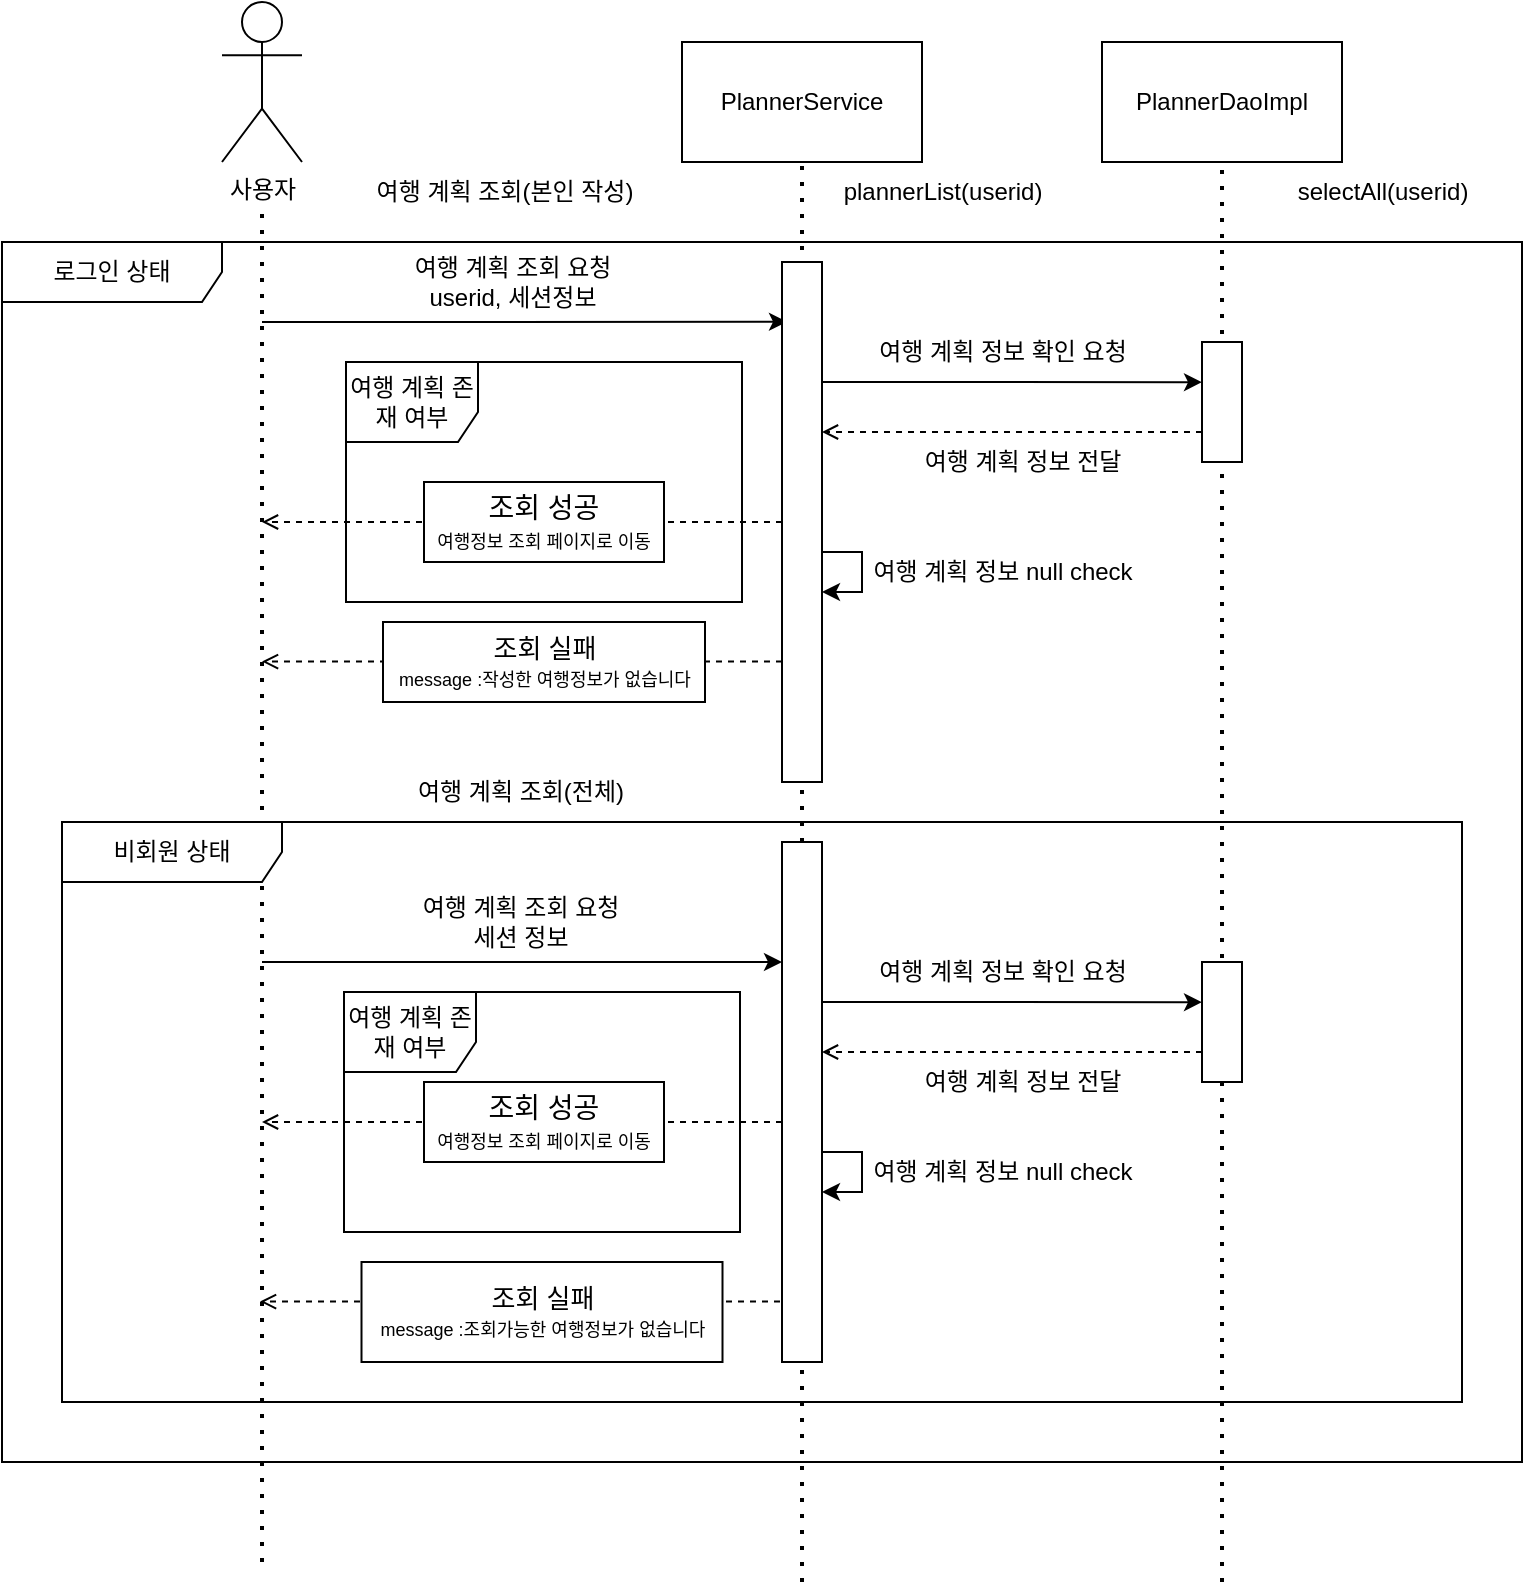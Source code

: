 <mxfile version="24.8.6" pages="2">
  <diagram name="페이지-1" id="Nfai-yFpdl8lFwudirBK">
    <mxGraphModel dx="1434" dy="780" grid="1" gridSize="10" guides="1" tooltips="1" connect="1" arrows="1" fold="1" page="1" pageScale="1" pageWidth="827" pageHeight="1169" math="0" shadow="0">
      <root>
        <mxCell id="0" />
        <mxCell id="1" parent="0" />
        <mxCell id="1O64mJNsocr18IeTswXn-27" value="" style="endArrow=none;dashed=1;html=1;dashPattern=1 3;strokeWidth=2;rounded=0;entryX=0.5;entryY=1;entryDx=0;entryDy=0;" edge="1" parent="1" target="EB5yxiJkmNpRtnvnN5DQ-11">
          <mxGeometry width="50" height="50" relative="1" as="geometry">
            <mxPoint x="700" y="950" as="sourcePoint" />
            <mxPoint x="730" y="350" as="targetPoint" />
          </mxGeometry>
        </mxCell>
        <mxCell id="EB5yxiJkmNpRtnvnN5DQ-1" value="사용자" style="shape=umlActor;verticalLabelPosition=bottom;verticalAlign=top;html=1;outlineConnect=0;" parent="1" vertex="1">
          <mxGeometry x="200" y="160" width="40" height="80" as="geometry" />
        </mxCell>
        <mxCell id="EB5yxiJkmNpRtnvnN5DQ-2" value="" style="endArrow=none;dashed=1;html=1;dashPattern=1 3;strokeWidth=2;rounded=0;" parent="1" edge="1">
          <mxGeometry width="50" height="50" relative="1" as="geometry">
            <mxPoint x="220" y="940" as="sourcePoint" />
            <mxPoint x="220" y="260" as="targetPoint" />
          </mxGeometry>
        </mxCell>
        <mxCell id="EB5yxiJkmNpRtnvnN5DQ-6" value="PlannerService" style="rounded=0;whiteSpace=wrap;html=1;" parent="1" vertex="1">
          <mxGeometry x="430" y="180" width="120" height="60" as="geometry" />
        </mxCell>
        <mxCell id="EB5yxiJkmNpRtnvnN5DQ-11" value="PlannerDaoImpl" style="rounded=0;whiteSpace=wrap;html=1;" parent="1" vertex="1">
          <mxGeometry x="640" y="180" width="120" height="60" as="geometry" />
        </mxCell>
        <mxCell id="Lxr2ecq7bs_axtGGOxlW-1" value="여행 계획 조회(본인 작성)" style="text;html=1;align=center;verticalAlign=middle;resizable=0;points=[];autosize=1;strokeColor=none;fillColor=none;" vertex="1" parent="1">
          <mxGeometry x="261" y="240" width="160" height="30" as="geometry" />
        </mxCell>
        <mxCell id="Lxr2ecq7bs_axtGGOxlW-2" value="여행 계획 존재 여부" style="shape=umlFrame;whiteSpace=wrap;html=1;pointerEvents=0;width=66;height=40;" vertex="1" parent="1">
          <mxGeometry x="262" y="340" width="198" height="120" as="geometry" />
        </mxCell>
        <mxCell id="1O64mJNsocr18IeTswXn-1" value="로그인 상태" style="shape=umlFrame;whiteSpace=wrap;html=1;pointerEvents=0;width=110;height=30;" vertex="1" parent="1">
          <mxGeometry x="90" y="280" width="760" height="610" as="geometry" />
        </mxCell>
        <mxCell id="1O64mJNsocr18IeTswXn-2" value="비회원 상태" style="shape=umlFrame;whiteSpace=wrap;html=1;pointerEvents=0;width=110;height=30;" vertex="1" parent="1">
          <mxGeometry x="120" y="570" width="700" height="290" as="geometry" />
        </mxCell>
        <mxCell id="1O64mJNsocr18IeTswXn-3" value="" style="endArrow=classic;html=1;rounded=0;entryX=0.125;entryY=0.115;entryDx=0;entryDy=0;entryPerimeter=0;" edge="1" parent="1" target="EB5yxiJkmNpRtnvnN5DQ-8">
          <mxGeometry width="50" height="50" relative="1" as="geometry">
            <mxPoint x="220" y="320" as="sourcePoint" />
            <mxPoint x="780" y="440" as="targetPoint" />
          </mxGeometry>
        </mxCell>
        <mxCell id="1O64mJNsocr18IeTswXn-4" value="여행 계획 조회 요청&lt;div&gt;userid, 세션정보&lt;/div&gt;" style="text;html=1;align=center;verticalAlign=middle;resizable=0;points=[];autosize=1;strokeColor=none;fillColor=none;" vertex="1" parent="1">
          <mxGeometry x="280" y="280" width="130" height="40" as="geometry" />
        </mxCell>
        <mxCell id="1O64mJNsocr18IeTswXn-6" value="" style="endArrow=classic;html=1;rounded=0;exitX=1;exitY=0.115;exitDx=0;exitDy=0;exitPerimeter=0;" edge="1" parent="1">
          <mxGeometry width="50" height="50" relative="1" as="geometry">
            <mxPoint x="500" y="350.0" as="sourcePoint" />
            <mxPoint x="690" y="350.1" as="targetPoint" />
          </mxGeometry>
        </mxCell>
        <mxCell id="1O64mJNsocr18IeTswXn-7" value="plannerList(userid)" style="text;html=1;align=center;verticalAlign=middle;resizable=0;points=[];autosize=1;strokeColor=none;fillColor=none;" vertex="1" parent="1">
          <mxGeometry x="500" y="240" width="120" height="30" as="geometry" />
        </mxCell>
        <mxCell id="1O64mJNsocr18IeTswXn-8" value="selectAll(userid)" style="text;html=1;align=center;verticalAlign=middle;resizable=0;points=[];autosize=1;strokeColor=none;fillColor=none;" vertex="1" parent="1">
          <mxGeometry x="725" y="240" width="110" height="30" as="geometry" />
        </mxCell>
        <mxCell id="1O64mJNsocr18IeTswXn-10" value="" style="endArrow=open;html=1;rounded=0;dashed=1;endFill=0;" edge="1" parent="1">
          <mxGeometry width="50" height="50" relative="1" as="geometry">
            <mxPoint x="690" y="374.997" as="sourcePoint" />
            <mxPoint x="500" y="375" as="targetPoint" />
          </mxGeometry>
        </mxCell>
        <mxCell id="1O64mJNsocr18IeTswXn-5" value="" style="rounded=0;whiteSpace=wrap;html=1;" vertex="1" parent="1">
          <mxGeometry x="690" y="330" width="20" height="60" as="geometry" />
        </mxCell>
        <mxCell id="1O64mJNsocr18IeTswXn-12" value="여행 계획 정보 확인 요청" style="text;html=1;align=center;verticalAlign=middle;resizable=0;points=[];autosize=1;strokeColor=none;fillColor=none;" vertex="1" parent="1">
          <mxGeometry x="510" y="320" width="160" height="30" as="geometry" />
        </mxCell>
        <mxCell id="1O64mJNsocr18IeTswXn-14" value="여행 계획 정보 전달" style="text;html=1;align=center;verticalAlign=middle;resizable=0;points=[];autosize=1;strokeColor=none;fillColor=none;" vertex="1" parent="1">
          <mxGeometry x="535" y="375" width="130" height="30" as="geometry" />
        </mxCell>
        <mxCell id="1O64mJNsocr18IeTswXn-15" style="edgeStyle=orthogonalEdgeStyle;rounded=0;orthogonalLoop=1;jettySize=auto;html=1;" edge="1" parent="1">
          <mxGeometry relative="1" as="geometry">
            <mxPoint x="500" y="435" as="sourcePoint" />
            <mxPoint x="500" y="455" as="targetPoint" />
            <Array as="points">
              <mxPoint x="520" y="435" />
              <mxPoint x="520" y="455" />
            </Array>
          </mxGeometry>
        </mxCell>
        <mxCell id="1O64mJNsocr18IeTswXn-16" value="여행 계획 정보 null check" style="text;html=1;align=center;verticalAlign=middle;resizable=0;points=[];autosize=1;strokeColor=none;fillColor=none;" vertex="1" parent="1">
          <mxGeometry x="510" y="430" width="160" height="30" as="geometry" />
        </mxCell>
        <mxCell id="1O64mJNsocr18IeTswXn-18" value="" style="endArrow=open;html=1;rounded=0;dashed=1;endFill=0;exitX=0;exitY=0.5;exitDx=0;exitDy=0;" edge="1" parent="1" source="EB5yxiJkmNpRtnvnN5DQ-8">
          <mxGeometry width="50" height="50" relative="1" as="geometry">
            <mxPoint x="470" y="509.997" as="sourcePoint" />
            <mxPoint x="220" y="420" as="targetPoint" />
          </mxGeometry>
        </mxCell>
        <mxCell id="1O64mJNsocr18IeTswXn-19" value="&lt;font style=&quot;font-size: 14px;&quot;&gt;조회 성공&lt;/font&gt;&lt;div&gt;&lt;font style=&quot;font-size: 9px;&quot;&gt;여행정보 조회 페이지로 이동&lt;/font&gt;&lt;/div&gt;" style="rounded=0;whiteSpace=wrap;html=1;" vertex="1" parent="1">
          <mxGeometry x="301" y="400" width="120" height="40" as="geometry" />
        </mxCell>
        <mxCell id="1O64mJNsocr18IeTswXn-20" value="" style="endArrow=open;html=1;rounded=0;dashed=1;endFill=0;exitX=0;exitY=0.5;exitDx=0;exitDy=0;" edge="1" parent="1">
          <mxGeometry width="50" height="50" relative="1" as="geometry">
            <mxPoint x="480" y="489.76" as="sourcePoint" />
            <mxPoint x="220" y="489.76" as="targetPoint" />
          </mxGeometry>
        </mxCell>
        <mxCell id="1O64mJNsocr18IeTswXn-21" value="&lt;font style=&quot;font-size: 13px;&quot;&gt;조회 실패&lt;/font&gt;&lt;div style=&quot;&quot;&gt;&lt;font style=&quot;font-size: 9px;&quot;&gt;message :작성한 여행정보가 없습니다&lt;/font&gt;&lt;/div&gt;" style="rounded=0;whiteSpace=wrap;html=1;" vertex="1" parent="1">
          <mxGeometry x="280.5" y="470" width="161" height="40" as="geometry" />
        </mxCell>
        <mxCell id="1O64mJNsocr18IeTswXn-24" value="" style="endArrow=none;dashed=1;html=1;dashPattern=1 3;strokeWidth=2;rounded=0;entryX=0.5;entryY=1;entryDx=0;entryDy=0;" edge="1" parent="1" source="1O64mJNsocr18IeTswXn-28" target="EB5yxiJkmNpRtnvnN5DQ-6">
          <mxGeometry width="50" height="50" relative="1" as="geometry">
            <mxPoint x="490" y="1122" as="sourcePoint" />
            <mxPoint x="460" y="780" as="targetPoint" />
          </mxGeometry>
        </mxCell>
        <mxCell id="EB5yxiJkmNpRtnvnN5DQ-8" value="" style="rounded=0;whiteSpace=wrap;html=1;" parent="1" vertex="1">
          <mxGeometry x="480" y="290" width="20" height="260" as="geometry" />
        </mxCell>
        <mxCell id="1O64mJNsocr18IeTswXn-29" value="" style="endArrow=none;dashed=1;html=1;dashPattern=1 3;strokeWidth=2;rounded=0;entryX=0.5;entryY=1;entryDx=0;entryDy=0;" edge="1" parent="1" target="1O64mJNsocr18IeTswXn-28">
          <mxGeometry width="50" height="50" relative="1" as="geometry">
            <mxPoint x="490" y="950" as="sourcePoint" />
            <mxPoint x="490" y="240" as="targetPoint" />
          </mxGeometry>
        </mxCell>
        <mxCell id="1O64mJNsocr18IeTswXn-28" value="" style="rounded=0;whiteSpace=wrap;html=1;" vertex="1" parent="1">
          <mxGeometry x="480" y="580" width="20" height="260" as="geometry" />
        </mxCell>
        <mxCell id="1O64mJNsocr18IeTswXn-30" value="" style="endArrow=classic;html=1;rounded=0;" edge="1" parent="1">
          <mxGeometry width="50" height="50" relative="1" as="geometry">
            <mxPoint x="220" y="640" as="sourcePoint" />
            <mxPoint x="480" y="640" as="targetPoint" />
          </mxGeometry>
        </mxCell>
        <mxCell id="1O64mJNsocr18IeTswXn-31" value="여행 계획 조회 요청&lt;div&gt;세션 정보&lt;/div&gt;" style="text;html=1;align=center;verticalAlign=middle;resizable=0;points=[];autosize=1;strokeColor=none;fillColor=none;" vertex="1" parent="1">
          <mxGeometry x="284" y="600" width="130" height="40" as="geometry" />
        </mxCell>
        <mxCell id="1O64mJNsocr18IeTswXn-32" value="여행 계획 존재 여부" style="shape=umlFrame;whiteSpace=wrap;html=1;pointerEvents=0;width=66;height=40;" vertex="1" parent="1">
          <mxGeometry x="261" y="655" width="198" height="120" as="geometry" />
        </mxCell>
        <mxCell id="1O64mJNsocr18IeTswXn-33" value="여행 계획 조회(전체)" style="text;html=1;align=center;verticalAlign=middle;resizable=0;points=[];autosize=1;strokeColor=none;fillColor=none;" vertex="1" parent="1">
          <mxGeometry x="284" y="540" width="130" height="30" as="geometry" />
        </mxCell>
        <mxCell id="1O64mJNsocr18IeTswXn-34" value="" style="endArrow=open;html=1;rounded=0;dashed=1;endFill=0;exitX=0;exitY=0.5;exitDx=0;exitDy=0;" edge="1" parent="1">
          <mxGeometry width="50" height="50" relative="1" as="geometry">
            <mxPoint x="480" y="720" as="sourcePoint" />
            <mxPoint x="220" y="720" as="targetPoint" />
          </mxGeometry>
        </mxCell>
        <mxCell id="1O64mJNsocr18IeTswXn-35" value="&lt;font style=&quot;font-size: 14px;&quot;&gt;조회 성공&lt;/font&gt;&lt;div&gt;&lt;font style=&quot;font-size: 9px;&quot;&gt;여행정보 조회 페이지로 이동&lt;/font&gt;&lt;/div&gt;" style="rounded=0;whiteSpace=wrap;html=1;" vertex="1" parent="1">
          <mxGeometry x="301" y="700" width="120" height="40" as="geometry" />
        </mxCell>
        <mxCell id="1O64mJNsocr18IeTswXn-36" value="" style="endArrow=classic;html=1;rounded=0;exitX=1;exitY=0.115;exitDx=0;exitDy=0;exitPerimeter=0;" edge="1" parent="1">
          <mxGeometry width="50" height="50" relative="1" as="geometry">
            <mxPoint x="500" y="660.0" as="sourcePoint" />
            <mxPoint x="690" y="660.1" as="targetPoint" />
          </mxGeometry>
        </mxCell>
        <mxCell id="1O64mJNsocr18IeTswXn-37" value="" style="endArrow=open;html=1;rounded=0;dashed=1;endFill=0;" edge="1" parent="1">
          <mxGeometry width="50" height="50" relative="1" as="geometry">
            <mxPoint x="690" y="684.997" as="sourcePoint" />
            <mxPoint x="500" y="685" as="targetPoint" />
          </mxGeometry>
        </mxCell>
        <mxCell id="1O64mJNsocr18IeTswXn-38" value="" style="rounded=0;whiteSpace=wrap;html=1;" vertex="1" parent="1">
          <mxGeometry x="690" y="640" width="20" height="60" as="geometry" />
        </mxCell>
        <mxCell id="1O64mJNsocr18IeTswXn-39" value="여행 계획 정보 확인 요청" style="text;html=1;align=center;verticalAlign=middle;resizable=0;points=[];autosize=1;strokeColor=none;fillColor=none;" vertex="1" parent="1">
          <mxGeometry x="510" y="630" width="160" height="30" as="geometry" />
        </mxCell>
        <mxCell id="1O64mJNsocr18IeTswXn-40" value="여행 계획 정보 전달" style="text;html=1;align=center;verticalAlign=middle;resizable=0;points=[];autosize=1;strokeColor=none;fillColor=none;" vertex="1" parent="1">
          <mxGeometry x="535" y="685" width="130" height="30" as="geometry" />
        </mxCell>
        <mxCell id="1O64mJNsocr18IeTswXn-42" value="" style="endArrow=open;html=1;rounded=0;dashed=1;endFill=0;exitX=0;exitY=0.5;exitDx=0;exitDy=0;" edge="1" parent="1">
          <mxGeometry width="50" height="50" relative="1" as="geometry">
            <mxPoint x="479" y="809.76" as="sourcePoint" />
            <mxPoint x="219" y="809.76" as="targetPoint" />
          </mxGeometry>
        </mxCell>
        <mxCell id="1O64mJNsocr18IeTswXn-43" value="&lt;font style=&quot;font-size: 13px;&quot;&gt;조회 실패&lt;/font&gt;&lt;div style=&quot;&quot;&gt;&lt;font style=&quot;font-size: 9px;&quot;&gt;message :조회가능한 여행정보가 없습니다&lt;/font&gt;&lt;/div&gt;" style="rounded=0;whiteSpace=wrap;html=1;" vertex="1" parent="1">
          <mxGeometry x="269.75" y="790" width="180.5" height="50" as="geometry" />
        </mxCell>
        <mxCell id="1O64mJNsocr18IeTswXn-44" style="edgeStyle=orthogonalEdgeStyle;rounded=0;orthogonalLoop=1;jettySize=auto;html=1;" edge="1" parent="1">
          <mxGeometry relative="1" as="geometry">
            <mxPoint x="500" y="735" as="sourcePoint" />
            <mxPoint x="500" y="755" as="targetPoint" />
            <Array as="points">
              <mxPoint x="520" y="735" />
              <mxPoint x="520" y="755" />
            </Array>
          </mxGeometry>
        </mxCell>
        <mxCell id="1O64mJNsocr18IeTswXn-45" value="여행 계획 정보 null check" style="text;html=1;align=center;verticalAlign=middle;resizable=0;points=[];autosize=1;strokeColor=none;fillColor=none;" vertex="1" parent="1">
          <mxGeometry x="510" y="730" width="160" height="30" as="geometry" />
        </mxCell>
      </root>
    </mxGraphModel>
  </diagram>
  <diagram id="0m79JZQ0VNBe5McSHrBL" name="페이지-2">
    <mxGraphModel dx="712" dy="779" grid="1" gridSize="10" guides="1" tooltips="1" connect="1" arrows="1" fold="1" page="1" pageScale="1" pageWidth="827" pageHeight="1169" math="0" shadow="0">
      <root>
        <mxCell id="0" />
        <mxCell id="1" parent="0" />
        <mxCell id="MTqPJXXKgOuwlo47O0u3-2" value="요청 종류&lt;span style=&quot;white-space: pre;&quot;&gt;&#x9;&lt;/span&gt;&lt;span style=&quot;white-space: pre;&quot;&gt;&#x9;&lt;/span&gt;&lt;span style=&quot;white-space: pre;&quot;&gt;&#x9;&lt;/span&gt;요청URI&lt;span style=&quot;white-space: pre;&quot;&gt;&#x9;&lt;/span&gt;&lt;span style=&quot;white-space: pre;&quot;&gt;&#x9;&lt;/span&gt;&lt;span style=&quot;white-space: pre;&quot;&gt;&#x9;&lt;/span&gt;요청파라미터&lt;span style=&quot;white-space: pre;&quot;&gt;&#x9;&lt;/span&gt;&lt;span style=&quot;white-space: pre;&quot;&gt;&#x9;&lt;/span&gt;&lt;span style=&quot;white-space: pre;&quot;&gt;&#x9;&lt;/span&gt;응답형태&lt;span style=&quot;white-space: pre;&quot;&gt;&#x9;&lt;/span&gt;&lt;span style=&quot;white-space: pre;&quot;&gt;&#x9;&lt;/span&gt;&lt;span style=&quot;white-space: pre;&quot;&gt;&#x9;&lt;/span&gt;Description&lt;span style=&quot;white-space: pre;&quot;&gt;&#x9;&lt;/span&gt;&lt;span style=&quot;white-space: pre;&quot;&gt;&#x9;&lt;/span&gt;&lt;span style=&quot;white-space: pre;&quot;&gt;&#x9;&lt;/span&gt;&lt;span style=&quot;white-space: pre;&quot;&gt;&#x9;&lt;/span&gt;관련서비스&lt;div&gt;로그인&lt;span style=&quot;white-space: pre;&quot;&gt;&#x9;&lt;/span&gt;&lt;span style=&quot;white-space: pre;&quot;&gt;&#x9;&lt;/span&gt;&lt;span style=&quot;white-space: pre;&quot;&gt;&#x9;&lt;/span&gt;/user/join&lt;span style=&quot;white-space: pre;&quot;&gt;&#x9;&lt;/span&gt;&lt;span style=&quot;white-space: pre;&quot;&gt;&#x9;&lt;/span&gt;&lt;span style=&quot;white-space: pre;&quot;&gt;&#x9;&lt;/span&gt;UserDto&lt;span style=&quot;white-space: pre;&quot;&gt;&#x9;&lt;/span&gt;&lt;span style=&quot;white-space: pre;&quot;&gt;&#x9;&lt;/span&gt;&lt;span style=&quot;white-space: pre;&quot;&gt;&#x9;&lt;/span&gt;없음&lt;span style=&quot;white-space: pre;&quot;&gt;&#x9;&lt;/span&gt;&lt;span style=&quot;white-space: pre;&quot;&gt;&#x9;&lt;/span&gt;&lt;span style=&quot;white-space: pre;&quot;&gt;&#x9;&lt;/span&gt;&lt;span style=&quot;white-space: pre;&quot;&gt;&lt;/span&gt;&lt;/div&gt;" style="rounded=0;whiteSpace=wrap;html=1;" vertex="1" parent="1">
          <mxGeometry x="80" y="160" width="720" height="280" as="geometry" />
        </mxCell>
      </root>
    </mxGraphModel>
  </diagram>
</mxfile>
